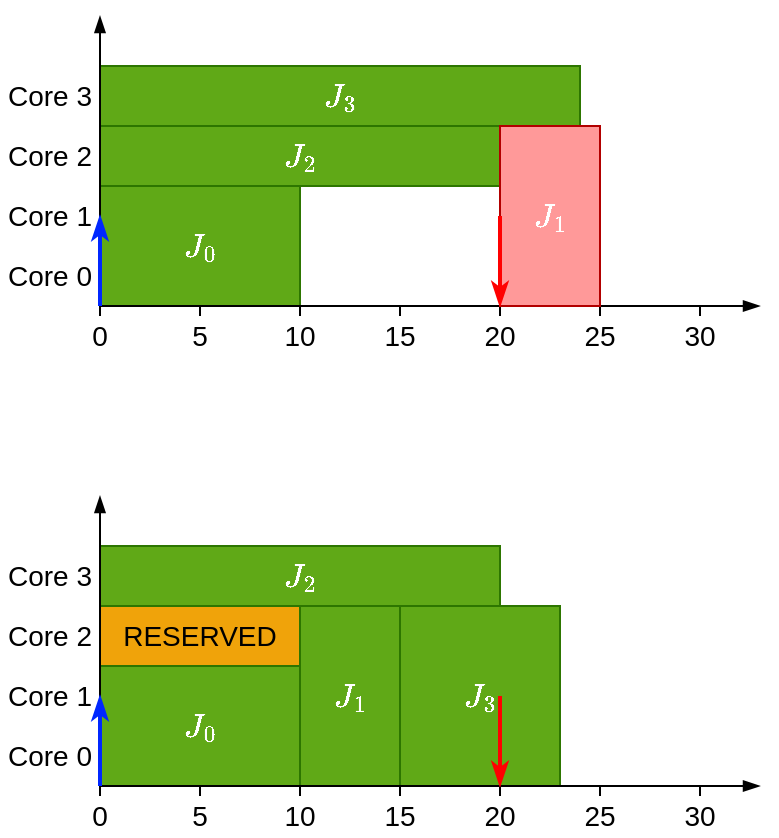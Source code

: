 <mxfile version="12.6.5" type="device"><diagram id="xW1HjvJvRXogK2bOHWA1" name="Page-1"><mxGraphModel dx="981" dy="568" grid="1" gridSize="5" guides="1" tooltips="1" connect="1" arrows="1" fold="1" page="1" pageScale="1" pageWidth="827" pageHeight="1169" math="1" shadow="0"><root><mxCell id="0"/><mxCell id="1" parent="0"/><mxCell id="B_7cFhlk1o7kLwpK3vWX-54" value="RESERVED" style="rounded=0;whiteSpace=wrap;html=1;align=center;fillColor=#f0a30a;strokeColor=#BD7000;fontColor=#000000;comic=0;fontSize=14;" vertex="1" parent="1"><mxGeometry x="155" y="380" width="100" height="30" as="geometry"/></mxCell><mxCell id="B_7cFhlk1o7kLwpK3vWX-53" value="$$J_1$$" style="rounded=0;whiteSpace=wrap;html=1;align=center;fillColor=#60a917;strokeColor=#2D7600;fontColor=#ffffff;comic=0;fontSize=14;" vertex="1" parent="1"><mxGeometry x="255" y="380" width="50" height="90" as="geometry"/></mxCell><mxCell id="B_7cFhlk1o7kLwpK3vWX-1" value="$$J_0$$" style="rounded=0;whiteSpace=wrap;html=1;align=center;fillColor=#60a917;strokeColor=#2D7600;fontColor=#ffffff;comic=0;fontSize=14;" vertex="1" parent="1"><mxGeometry x="155" y="170" width="100" height="60" as="geometry"/></mxCell><mxCell id="B_7cFhlk1o7kLwpK3vWX-26" value="$$J_2$$" style="rounded=0;whiteSpace=wrap;html=1;align=center;fillColor=#60a917;strokeColor=#2D7600;fontColor=#ffffff;comic=0;fontSize=14;" vertex="1" parent="1"><mxGeometry x="155" y="140" width="200" height="30" as="geometry"/></mxCell><mxCell id="B_7cFhlk1o7kLwpK3vWX-27" value="$$J_3$$" style="rounded=0;whiteSpace=wrap;html=1;align=center;fillColor=#60a917;strokeColor=#2D7600;fontColor=#ffffff;comic=0;fontSize=14;" vertex="1" parent="1"><mxGeometry x="155" y="110" width="240" height="30" as="geometry"/></mxCell><mxCell id="B_7cFhlk1o7kLwpK3vWX-2" value="" style="endArrow=blockThin;html=1;strokeColor=#000000;endFill=1;exitX=0.5;exitY=0;exitDx=0;exitDy=0;" edge="1" parent="1"><mxGeometry width="50" height="50" relative="1" as="geometry"><mxPoint x="155" y="235" as="sourcePoint"/><mxPoint x="155" y="85" as="targetPoint"/></mxGeometry></mxCell><mxCell id="B_7cFhlk1o7kLwpK3vWX-3" value="&lt;div style=&quot;font-size: 14px;&quot;&gt;0&lt;/div&gt;" style="text;html=1;strokeColor=none;fillColor=none;align=center;verticalAlign=middle;whiteSpace=wrap;rounded=0;fontSize=14;" vertex="1" parent="1"><mxGeometry x="145" y="235" width="20" height="20" as="geometry"/></mxCell><mxCell id="B_7cFhlk1o7kLwpK3vWX-4" value="5" style="text;html=1;strokeColor=none;fillColor=none;align=center;verticalAlign=middle;whiteSpace=wrap;rounded=0;fontSize=14;" vertex="1" parent="1"><mxGeometry x="195" y="235" width="20" height="20" as="geometry"/></mxCell><mxCell id="B_7cFhlk1o7kLwpK3vWX-5" value="10" style="text;html=1;strokeColor=none;fillColor=none;align=center;verticalAlign=middle;whiteSpace=wrap;rounded=0;fontSize=14;" vertex="1" parent="1"><mxGeometry x="245" y="235" width="20" height="20" as="geometry"/></mxCell><mxCell id="B_7cFhlk1o7kLwpK3vWX-6" value="15" style="text;html=1;strokeColor=none;fillColor=none;align=center;verticalAlign=middle;whiteSpace=wrap;rounded=0;fontSize=14;" vertex="1" parent="1"><mxGeometry x="295" y="235" width="20" height="20" as="geometry"/></mxCell><mxCell id="B_7cFhlk1o7kLwpK3vWX-7" value="20" style="text;html=1;strokeColor=none;fillColor=none;align=center;verticalAlign=middle;whiteSpace=wrap;rounded=0;fontSize=14;" vertex="1" parent="1"><mxGeometry x="345" y="235" width="20" height="20" as="geometry"/></mxCell><mxCell id="B_7cFhlk1o7kLwpK3vWX-8" value="Core 0" style="text;html=1;strokeColor=none;fillColor=none;align=center;verticalAlign=middle;whiteSpace=wrap;rounded=0;fontSize=14;fontColor=#000000;" vertex="1" parent="1"><mxGeometry x="105" y="205" width="50" height="20" as="geometry"/></mxCell><mxCell id="B_7cFhlk1o7kLwpK3vWX-9" value="Core 1" style="text;html=1;strokeColor=none;fillColor=none;align=center;verticalAlign=middle;whiteSpace=wrap;rounded=0;fontSize=14;fontColor=#000000;" vertex="1" parent="1"><mxGeometry x="105" y="175" width="50" height="20" as="geometry"/></mxCell><mxCell id="B_7cFhlk1o7kLwpK3vWX-10" value="" style="endArrow=none;html=1;" edge="1" parent="1" source="B_7cFhlk1o7kLwpK3vWX-11"><mxGeometry width="50" height="50" relative="1" as="geometry"><mxPoint x="405" y="260" as="sourcePoint"/><mxPoint x="405" y="230" as="targetPoint"/></mxGeometry></mxCell><mxCell id="B_7cFhlk1o7kLwpK3vWX-11" value="25" style="text;html=1;strokeColor=none;fillColor=none;align=center;verticalAlign=middle;whiteSpace=wrap;rounded=0;fontSize=14;" vertex="1" parent="1"><mxGeometry x="395" y="235" width="20" height="20" as="geometry"/></mxCell><mxCell id="B_7cFhlk1o7kLwpK3vWX-12" value="" style="endArrow=none;html=1;exitX=0.5;exitY=0;exitDx=0;exitDy=0;" edge="1" parent="1" source="B_7cFhlk1o7kLwpK3vWX-11"><mxGeometry width="50" height="50" relative="1" as="geometry"><mxPoint x="405" y="260" as="sourcePoint"/><mxPoint x="405" y="230" as="targetPoint"/></mxGeometry></mxCell><mxCell id="B_7cFhlk1o7kLwpK3vWX-13" value="" style="endArrow=none;html=1;exitX=0.5;exitY=0;exitDx=0;exitDy=0;" edge="1" parent="1" source="B_7cFhlk1o7kLwpK3vWX-7"><mxGeometry width="50" height="50" relative="1" as="geometry"><mxPoint x="410" y="240" as="sourcePoint"/><mxPoint x="355" y="230" as="targetPoint"/></mxGeometry></mxCell><mxCell id="B_7cFhlk1o7kLwpK3vWX-14" value="" style="endArrow=none;html=1;exitX=0.5;exitY=0;exitDx=0;exitDy=0;" edge="1" parent="1" source="B_7cFhlk1o7kLwpK3vWX-6"><mxGeometry width="50" height="50" relative="1" as="geometry"><mxPoint x="415" y="245" as="sourcePoint"/><mxPoint x="305" y="230" as="targetPoint"/></mxGeometry></mxCell><mxCell id="B_7cFhlk1o7kLwpK3vWX-15" value="" style="endArrow=none;html=1;exitX=0.5;exitY=0;exitDx=0;exitDy=0;" edge="1" parent="1" source="B_7cFhlk1o7kLwpK3vWX-5"><mxGeometry width="50" height="50" relative="1" as="geometry"><mxPoint x="310" y="240" as="sourcePoint"/><mxPoint x="255" y="230" as="targetPoint"/></mxGeometry></mxCell><mxCell id="B_7cFhlk1o7kLwpK3vWX-16" value="" style="endArrow=none;html=1;exitX=0.5;exitY=0;exitDx=0;exitDy=0;" edge="1" parent="1" source="B_7cFhlk1o7kLwpK3vWX-4"><mxGeometry width="50" height="50" relative="1" as="geometry"><mxPoint x="315" y="245" as="sourcePoint"/><mxPoint x="205" y="230" as="targetPoint"/></mxGeometry></mxCell><mxCell id="B_7cFhlk1o7kLwpK3vWX-17" value="" style="endArrow=none;html=1;" edge="1" parent="1" source="B_7cFhlk1o7kLwpK3vWX-18"><mxGeometry width="50" height="50" relative="1" as="geometry"><mxPoint x="455" y="260" as="sourcePoint"/><mxPoint x="455" y="230" as="targetPoint"/></mxGeometry></mxCell><mxCell id="B_7cFhlk1o7kLwpK3vWX-18" value="30" style="text;html=1;strokeColor=none;fillColor=none;align=center;verticalAlign=middle;whiteSpace=wrap;rounded=0;fontSize=14;" vertex="1" parent="1"><mxGeometry x="445" y="235" width="20" height="20" as="geometry"/></mxCell><mxCell id="B_7cFhlk1o7kLwpK3vWX-19" value="Core 2" style="text;html=1;strokeColor=none;fillColor=none;align=center;verticalAlign=middle;whiteSpace=wrap;rounded=0;fontSize=14;fontColor=#000000;" vertex="1" parent="1"><mxGeometry x="105" y="145" width="50" height="20" as="geometry"/></mxCell><mxCell id="B_7cFhlk1o7kLwpK3vWX-21" value="" style="endArrow=blockThin;html=1;endFill=1;" edge="1" parent="1"><mxGeometry width="50" height="50" relative="1" as="geometry"><mxPoint x="155" y="230" as="sourcePoint"/><mxPoint x="485" y="230" as="targetPoint"/></mxGeometry></mxCell><mxCell id="B_7cFhlk1o7kLwpK3vWX-22" value="" style="endArrow=classicThin;html=1;strokeColor=#0027FF;fillColor=#0050ef;endFill=1;strokeWidth=2;" edge="1" parent="1"><mxGeometry width="50" height="50" relative="1" as="geometry"><mxPoint x="155" y="230" as="sourcePoint"/><mxPoint x="155" y="185" as="targetPoint"/></mxGeometry></mxCell><mxCell id="B_7cFhlk1o7kLwpK3vWX-24" value="Core 3" style="text;html=1;strokeColor=none;fillColor=none;align=center;verticalAlign=middle;whiteSpace=wrap;rounded=0;fontSize=14;fontColor=#000000;" vertex="1" parent="1"><mxGeometry x="105" y="115" width="50" height="20" as="geometry"/></mxCell><mxCell id="B_7cFhlk1o7kLwpK3vWX-28" value="$$J_1$$" style="rounded=0;whiteSpace=wrap;html=1;align=center;fillColor=#FF9999;strokeColor=#B20000;fontColor=#ffffff;comic=0;fontSize=14;" vertex="1" parent="1"><mxGeometry x="355" y="140" width="50" height="90" as="geometry"/></mxCell><mxCell id="B_7cFhlk1o7kLwpK3vWX-29" value="$$J_0$$" style="rounded=0;whiteSpace=wrap;html=1;align=center;fillColor=#60a917;strokeColor=#2D7600;fontColor=#ffffff;comic=0;fontSize=14;" vertex="1" parent="1"><mxGeometry x="155" y="410" width="100" height="60" as="geometry"/></mxCell><mxCell id="B_7cFhlk1o7kLwpK3vWX-30" value="$$J_2$$" style="rounded=0;whiteSpace=wrap;html=1;align=center;fillColor=#60a917;strokeColor=#2D7600;fontColor=#ffffff;comic=0;fontSize=14;" vertex="1" parent="1"><mxGeometry x="155" y="350" width="200" height="30" as="geometry"/></mxCell><mxCell id="B_7cFhlk1o7kLwpK3vWX-31" value="$$J_3$$" style="rounded=0;whiteSpace=wrap;html=1;align=center;fillColor=#60a917;strokeColor=#2D7600;fontColor=#ffffff;comic=0;fontSize=14;" vertex="1" parent="1"><mxGeometry x="305" y="380" width="80" height="90" as="geometry"/></mxCell><mxCell id="B_7cFhlk1o7kLwpK3vWX-32" value="" style="endArrow=blockThin;html=1;strokeColor=#000000;endFill=1;exitX=0.5;exitY=0;exitDx=0;exitDy=0;" edge="1" parent="1"><mxGeometry width="50" height="50" relative="1" as="geometry"><mxPoint x="155" y="475.0" as="sourcePoint"/><mxPoint x="155" y="325" as="targetPoint"/></mxGeometry></mxCell><mxCell id="B_7cFhlk1o7kLwpK3vWX-33" value="&lt;div style=&quot;font-size: 14px;&quot;&gt;0&lt;/div&gt;" style="text;html=1;strokeColor=none;fillColor=none;align=center;verticalAlign=middle;whiteSpace=wrap;rounded=0;fontSize=14;" vertex="1" parent="1"><mxGeometry x="145" y="475" width="20" height="20" as="geometry"/></mxCell><mxCell id="B_7cFhlk1o7kLwpK3vWX-34" value="5" style="text;html=1;strokeColor=none;fillColor=none;align=center;verticalAlign=middle;whiteSpace=wrap;rounded=0;fontSize=14;" vertex="1" parent="1"><mxGeometry x="195" y="475" width="20" height="20" as="geometry"/></mxCell><mxCell id="B_7cFhlk1o7kLwpK3vWX-35" value="10" style="text;html=1;strokeColor=none;fillColor=none;align=center;verticalAlign=middle;whiteSpace=wrap;rounded=0;fontSize=14;" vertex="1" parent="1"><mxGeometry x="245" y="475" width="20" height="20" as="geometry"/></mxCell><mxCell id="B_7cFhlk1o7kLwpK3vWX-36" value="15" style="text;html=1;strokeColor=none;fillColor=none;align=center;verticalAlign=middle;whiteSpace=wrap;rounded=0;fontSize=14;" vertex="1" parent="1"><mxGeometry x="295" y="475" width="20" height="20" as="geometry"/></mxCell><mxCell id="B_7cFhlk1o7kLwpK3vWX-37" value="20" style="text;html=1;strokeColor=none;fillColor=none;align=center;verticalAlign=middle;whiteSpace=wrap;rounded=0;fontSize=14;" vertex="1" parent="1"><mxGeometry x="345" y="475" width="20" height="20" as="geometry"/></mxCell><mxCell id="B_7cFhlk1o7kLwpK3vWX-38" value="Core 0" style="text;html=1;strokeColor=none;fillColor=none;align=center;verticalAlign=middle;whiteSpace=wrap;rounded=0;fontSize=14;fontColor=#000000;" vertex="1" parent="1"><mxGeometry x="105" y="445" width="50" height="20" as="geometry"/></mxCell><mxCell id="B_7cFhlk1o7kLwpK3vWX-39" value="Core 1" style="text;html=1;strokeColor=none;fillColor=none;align=center;verticalAlign=middle;whiteSpace=wrap;rounded=0;fontSize=14;fontColor=#000000;" vertex="1" parent="1"><mxGeometry x="105" y="415" width="50" height="20" as="geometry"/></mxCell><mxCell id="B_7cFhlk1o7kLwpK3vWX-40" value="" style="endArrow=none;html=1;" edge="1" parent="1" source="B_7cFhlk1o7kLwpK3vWX-41"><mxGeometry width="50" height="50" relative="1" as="geometry"><mxPoint x="405" y="500" as="sourcePoint"/><mxPoint x="405" y="470.0" as="targetPoint"/></mxGeometry></mxCell><mxCell id="B_7cFhlk1o7kLwpK3vWX-41" value="25" style="text;html=1;strokeColor=none;fillColor=none;align=center;verticalAlign=middle;whiteSpace=wrap;rounded=0;fontSize=14;" vertex="1" parent="1"><mxGeometry x="395" y="475" width="20" height="20" as="geometry"/></mxCell><mxCell id="B_7cFhlk1o7kLwpK3vWX-42" value="" style="endArrow=none;html=1;exitX=0.5;exitY=0;exitDx=0;exitDy=0;" edge="1" parent="1" source="B_7cFhlk1o7kLwpK3vWX-41"><mxGeometry width="50" height="50" relative="1" as="geometry"><mxPoint x="405" y="500" as="sourcePoint"/><mxPoint x="405" y="470.0" as="targetPoint"/></mxGeometry></mxCell><mxCell id="B_7cFhlk1o7kLwpK3vWX-43" value="" style="endArrow=none;html=1;exitX=0.5;exitY=0;exitDx=0;exitDy=0;" edge="1" parent="1" source="B_7cFhlk1o7kLwpK3vWX-37"><mxGeometry width="50" height="50" relative="1" as="geometry"><mxPoint x="410" y="480" as="sourcePoint"/><mxPoint x="355" y="470.0" as="targetPoint"/></mxGeometry></mxCell><mxCell id="B_7cFhlk1o7kLwpK3vWX-44" value="" style="endArrow=none;html=1;exitX=0.5;exitY=0;exitDx=0;exitDy=0;" edge="1" parent="1" source="B_7cFhlk1o7kLwpK3vWX-36"><mxGeometry width="50" height="50" relative="1" as="geometry"><mxPoint x="415" y="485" as="sourcePoint"/><mxPoint x="305" y="470.0" as="targetPoint"/></mxGeometry></mxCell><mxCell id="B_7cFhlk1o7kLwpK3vWX-45" value="" style="endArrow=none;html=1;exitX=0.5;exitY=0;exitDx=0;exitDy=0;" edge="1" parent="1" source="B_7cFhlk1o7kLwpK3vWX-35"><mxGeometry width="50" height="50" relative="1" as="geometry"><mxPoint x="310" y="480" as="sourcePoint"/><mxPoint x="255" y="470.0" as="targetPoint"/></mxGeometry></mxCell><mxCell id="B_7cFhlk1o7kLwpK3vWX-46" value="" style="endArrow=none;html=1;exitX=0.5;exitY=0;exitDx=0;exitDy=0;" edge="1" parent="1" source="B_7cFhlk1o7kLwpK3vWX-34"><mxGeometry width="50" height="50" relative="1" as="geometry"><mxPoint x="315" y="485" as="sourcePoint"/><mxPoint x="205" y="470.0" as="targetPoint"/></mxGeometry></mxCell><mxCell id="B_7cFhlk1o7kLwpK3vWX-47" value="" style="endArrow=none;html=1;" edge="1" parent="1" source="B_7cFhlk1o7kLwpK3vWX-48"><mxGeometry width="50" height="50" relative="1" as="geometry"><mxPoint x="455" y="500" as="sourcePoint"/><mxPoint x="455" y="470.0" as="targetPoint"/></mxGeometry></mxCell><mxCell id="B_7cFhlk1o7kLwpK3vWX-48" value="30" style="text;html=1;strokeColor=none;fillColor=none;align=center;verticalAlign=middle;whiteSpace=wrap;rounded=0;fontSize=14;" vertex="1" parent="1"><mxGeometry x="445" y="475" width="20" height="20" as="geometry"/></mxCell><mxCell id="B_7cFhlk1o7kLwpK3vWX-49" value="Core 2" style="text;html=1;strokeColor=none;fillColor=none;align=center;verticalAlign=middle;whiteSpace=wrap;rounded=0;fontSize=14;fontColor=#000000;" vertex="1" parent="1"><mxGeometry x="105" y="385" width="50" height="20" as="geometry"/></mxCell><mxCell id="B_7cFhlk1o7kLwpK3vWX-50" value="" style="endArrow=blockThin;html=1;endFill=1;" edge="1" parent="1"><mxGeometry width="50" height="50" relative="1" as="geometry"><mxPoint x="155" y="470.0" as="sourcePoint"/><mxPoint x="485" y="470.0" as="targetPoint"/></mxGeometry></mxCell><mxCell id="B_7cFhlk1o7kLwpK3vWX-51" value="" style="endArrow=classicThin;html=1;strokeColor=#0027FF;fillColor=#0050ef;endFill=1;strokeWidth=2;" edge="1" parent="1"><mxGeometry width="50" height="50" relative="1" as="geometry"><mxPoint x="155" y="470.0" as="sourcePoint"/><mxPoint x="155" y="425.0" as="targetPoint"/></mxGeometry></mxCell><mxCell id="B_7cFhlk1o7kLwpK3vWX-52" value="Core 3" style="text;html=1;strokeColor=none;fillColor=none;align=center;verticalAlign=middle;whiteSpace=wrap;rounded=0;fontSize=14;fontColor=#000000;" vertex="1" parent="1"><mxGeometry x="105" y="355" width="50" height="20" as="geometry"/></mxCell><mxCell id="B_7cFhlk1o7kLwpK3vWX-55" value="" style="endArrow=none;html=1;strokeColor=#FF0000;fillColor=#0050ef;endFill=0;strokeWidth=2;startArrow=classicThin;startFill=1;" edge="1" parent="1"><mxGeometry width="50" height="50" relative="1" as="geometry"><mxPoint x="355" y="230" as="sourcePoint"/><mxPoint x="355" y="185" as="targetPoint"/></mxGeometry></mxCell><mxCell id="B_7cFhlk1o7kLwpK3vWX-57" value="" style="endArrow=none;html=1;strokeColor=#FF0000;fillColor=#0050ef;endFill=0;strokeWidth=2;startArrow=classicThin;startFill=1;" edge="1" parent="1"><mxGeometry width="50" height="50" relative="1" as="geometry"><mxPoint x="355" y="470" as="sourcePoint"/><mxPoint x="355" y="425" as="targetPoint"/></mxGeometry></mxCell></root></mxGraphModel></diagram></mxfile>
